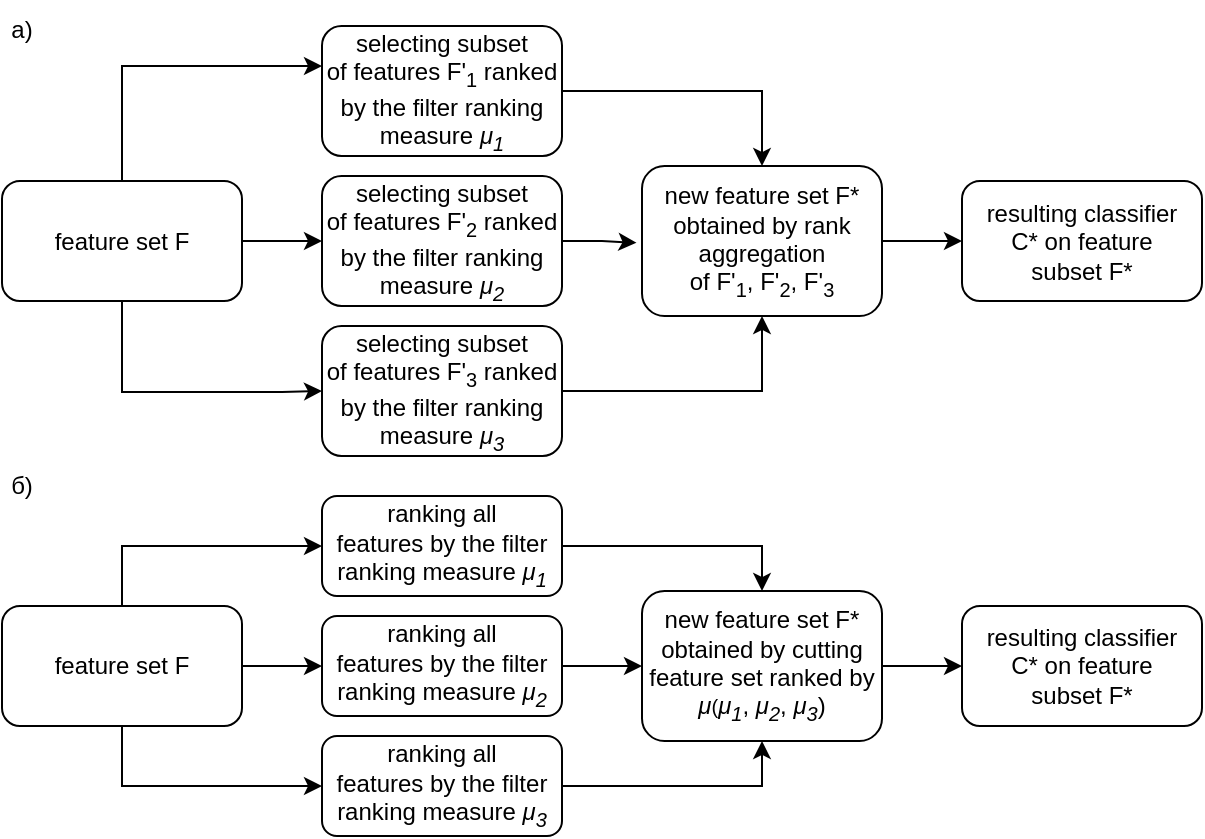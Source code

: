 <mxfile version="21.5.0" type="device">
  <diagram name="Страница 1" id="wWPH6qbnW_08s5D-j7iK">
    <mxGraphModel dx="1434" dy="741" grid="1" gridSize="10" guides="1" tooltips="1" connect="1" arrows="1" fold="1" page="1" pageScale="1" pageWidth="1100" pageHeight="850" math="0" shadow="0">
      <root>
        <mxCell id="0" />
        <mxCell id="1" parent="0" />
        <mxCell id="qgNCPe7IoeoOlpOa5Hy_-80" style="edgeStyle=orthogonalEdgeStyle;rounded=0;orthogonalLoop=1;jettySize=auto;html=1;" parent="1" edge="1">
          <mxGeometry relative="1" as="geometry">
            <mxPoint x="440" y="685" as="sourcePoint" />
          </mxGeometry>
        </mxCell>
        <mxCell id="qgNCPe7IoeoOlpOa5Hy_-82" style="edgeStyle=orthogonalEdgeStyle;rounded=0;orthogonalLoop=1;jettySize=auto;html=1;" parent="1" edge="1">
          <mxGeometry relative="1" as="geometry">
            <mxPoint x="440" y="745" as="sourcePoint" />
          </mxGeometry>
        </mxCell>
        <mxCell id="qgNCPe7IoeoOlpOa5Hy_-84" style="edgeStyle=orthogonalEdgeStyle;rounded=0;orthogonalLoop=1;jettySize=auto;html=1;entryX=0.5;entryY=1;entryDx=0;entryDy=0;" parent="1" edge="1">
          <mxGeometry relative="1" as="geometry">
            <mxPoint x="440" y="805" as="sourcePoint" />
          </mxGeometry>
        </mxCell>
        <mxCell id="qgNCPe7IoeoOlpOa5Hy_-118" style="edgeStyle=orthogonalEdgeStyle;rounded=0;orthogonalLoop=1;jettySize=auto;html=1;entryX=0.5;entryY=0;entryDx=0;entryDy=0;" parent="1" source="qgNCPe7IoeoOlpOa5Hy_-119" target="qgNCPe7IoeoOlpOa5Hy_-125" edge="1">
          <mxGeometry relative="1" as="geometry" />
        </mxCell>
        <mxCell id="qgNCPe7IoeoOlpOa5Hy_-119" value="selecting subset&lt;br&gt;of features F&#39;&lt;sub&gt;1&lt;/sub&gt;&amp;nbsp;ranked by the filter ranking measure&amp;nbsp;&lt;i&gt;μ&lt;sub&gt;1&lt;/sub&gt;&lt;/i&gt;" style="rounded=1;whiteSpace=wrap;html=1;" parent="1" vertex="1">
          <mxGeometry x="410" y="223" width="120" height="65" as="geometry" />
        </mxCell>
        <mxCell id="qgNCPe7IoeoOlpOa5Hy_-120" style="edgeStyle=orthogonalEdgeStyle;rounded=0;orthogonalLoop=1;jettySize=auto;html=1;" parent="1" source="qgNCPe7IoeoOlpOa5Hy_-123" target="qgNCPe7IoeoOlpOa5Hy_-119" edge="1">
          <mxGeometry relative="1" as="geometry">
            <Array as="points">
              <mxPoint x="310" y="243" />
            </Array>
          </mxGeometry>
        </mxCell>
        <mxCell id="qgNCPe7IoeoOlpOa5Hy_-121" style="edgeStyle=orthogonalEdgeStyle;rounded=0;orthogonalLoop=1;jettySize=auto;html=1;entryX=0;entryY=0.5;entryDx=0;entryDy=0;" parent="1" source="qgNCPe7IoeoOlpOa5Hy_-123" target="qgNCPe7IoeoOlpOa5Hy_-128" edge="1">
          <mxGeometry relative="1" as="geometry" />
        </mxCell>
        <mxCell id="qgNCPe7IoeoOlpOa5Hy_-122" style="edgeStyle=orthogonalEdgeStyle;rounded=0;orthogonalLoop=1;jettySize=auto;html=1;entryX=0;entryY=0.5;entryDx=0;entryDy=0;" parent="1" source="qgNCPe7IoeoOlpOa5Hy_-123" target="qgNCPe7IoeoOlpOa5Hy_-130" edge="1">
          <mxGeometry relative="1" as="geometry">
            <Array as="points">
              <mxPoint x="310" y="406" />
              <mxPoint x="390" y="406" />
            </Array>
          </mxGeometry>
        </mxCell>
        <mxCell id="qgNCPe7IoeoOlpOa5Hy_-123" value="feature set F" style="rounded=1;whiteSpace=wrap;html=1;" parent="1" vertex="1">
          <mxGeometry x="250" y="300.5" width="120" height="60" as="geometry" />
        </mxCell>
        <mxCell id="qgNCPe7IoeoOlpOa5Hy_-124" style="edgeStyle=orthogonalEdgeStyle;rounded=0;orthogonalLoop=1;jettySize=auto;html=1;" parent="1" source="qgNCPe7IoeoOlpOa5Hy_-125" target="qgNCPe7IoeoOlpOa5Hy_-126" edge="1">
          <mxGeometry relative="1" as="geometry" />
        </mxCell>
        <mxCell id="qgNCPe7IoeoOlpOa5Hy_-125" value="new feature set F* obtained by rank aggregation&lt;br&gt;of F&#39;&lt;sub&gt;1&lt;/sub&gt;, F&#39;&lt;sub&gt;2&lt;/sub&gt;, F&#39;&lt;sub&gt;3&lt;/sub&gt;" style="rounded=1;whiteSpace=wrap;html=1;" parent="1" vertex="1">
          <mxGeometry x="570" y="293" width="120" height="75" as="geometry" />
        </mxCell>
        <mxCell id="qgNCPe7IoeoOlpOa5Hy_-126" value="resulting classifier&lt;br&gt;C* on feature&lt;br&gt;subset F*" style="rounded=1;whiteSpace=wrap;html=1;" parent="1" vertex="1">
          <mxGeometry x="730" y="300.5" width="120" height="60" as="geometry" />
        </mxCell>
        <mxCell id="qgNCPe7IoeoOlpOa5Hy_-127" style="edgeStyle=orthogonalEdgeStyle;rounded=0;orthogonalLoop=1;jettySize=auto;html=1;entryX=-0.023;entryY=0.512;entryDx=0;entryDy=0;entryPerimeter=0;" parent="1" source="qgNCPe7IoeoOlpOa5Hy_-128" target="qgNCPe7IoeoOlpOa5Hy_-125" edge="1">
          <mxGeometry relative="1" as="geometry" />
        </mxCell>
        <mxCell id="qgNCPe7IoeoOlpOa5Hy_-128" value="selecting subset&lt;br&gt;of features F&#39;&lt;sub&gt;2&lt;/sub&gt;&amp;nbsp;ranked by the filter ranking measure&amp;nbsp;&lt;i&gt;μ&lt;sub&gt;2&lt;/sub&gt;&lt;/i&gt;" style="rounded=1;whiteSpace=wrap;html=1;" parent="1" vertex="1">
          <mxGeometry x="410" y="298" width="120" height="65" as="geometry" />
        </mxCell>
        <mxCell id="qgNCPe7IoeoOlpOa5Hy_-129" style="edgeStyle=orthogonalEdgeStyle;rounded=0;orthogonalLoop=1;jettySize=auto;html=1;entryX=0.5;entryY=1;entryDx=0;entryDy=0;" parent="1" source="qgNCPe7IoeoOlpOa5Hy_-130" target="qgNCPe7IoeoOlpOa5Hy_-125" edge="1">
          <mxGeometry relative="1" as="geometry" />
        </mxCell>
        <mxCell id="qgNCPe7IoeoOlpOa5Hy_-130" value="selecting subset&lt;br&gt;of features F&#39;&lt;sub&gt;3&lt;/sub&gt;&amp;nbsp;ranked by the filter ranking measure&amp;nbsp;&lt;i&gt;μ&lt;sub&gt;3&lt;/sub&gt;&lt;/i&gt;" style="rounded=1;whiteSpace=wrap;html=1;" parent="1" vertex="1">
          <mxGeometry x="410" y="373" width="120" height="65" as="geometry" />
        </mxCell>
        <mxCell id="qgNCPe7IoeoOlpOa5Hy_-131" style="edgeStyle=orthogonalEdgeStyle;rounded=0;orthogonalLoop=1;jettySize=auto;html=1;entryX=0.5;entryY=0;entryDx=0;entryDy=0;" parent="1" source="qgNCPe7IoeoOlpOa5Hy_-132" target="qgNCPe7IoeoOlpOa5Hy_-142" edge="1">
          <mxGeometry relative="1" as="geometry">
            <mxPoint x="570" y="483" as="targetPoint" />
          </mxGeometry>
        </mxCell>
        <mxCell id="qgNCPe7IoeoOlpOa5Hy_-132" value="ranking all&lt;br&gt;features by the filter ranking measure&amp;nbsp;&lt;i&gt;μ&lt;sub style=&quot;border-color: var(--border-color);&quot;&gt;1&lt;/sub&gt;&lt;/i&gt;" style="rounded=1;whiteSpace=wrap;html=1;" parent="1" vertex="1">
          <mxGeometry x="410" y="458" width="120" height="50" as="geometry" />
        </mxCell>
        <mxCell id="qgNCPe7IoeoOlpOa5Hy_-133" style="edgeStyle=orthogonalEdgeStyle;rounded=0;orthogonalLoop=1;jettySize=auto;html=1;entryX=0;entryY=0.5;entryDx=0;entryDy=0;" parent="1" source="qgNCPe7IoeoOlpOa5Hy_-134" target="qgNCPe7IoeoOlpOa5Hy_-142" edge="1">
          <mxGeometry relative="1" as="geometry">
            <mxPoint x="570" y="543" as="targetPoint" />
          </mxGeometry>
        </mxCell>
        <mxCell id="qgNCPe7IoeoOlpOa5Hy_-134" value="ranking all&lt;br&gt;features&amp;nbsp;by the filter ranking measure&amp;nbsp;&lt;i&gt;μ&lt;sub style=&quot;border-color: var(--border-color);&quot;&gt;2&lt;/sub&gt;&lt;/i&gt;" style="rounded=1;whiteSpace=wrap;html=1;" parent="1" vertex="1">
          <mxGeometry x="410" y="518" width="120" height="50" as="geometry" />
        </mxCell>
        <mxCell id="qgNCPe7IoeoOlpOa5Hy_-135" style="edgeStyle=orthogonalEdgeStyle;rounded=0;orthogonalLoop=1;jettySize=auto;html=1;entryX=0.5;entryY=1;entryDx=0;entryDy=0;" parent="1" source="qgNCPe7IoeoOlpOa5Hy_-136" target="qgNCPe7IoeoOlpOa5Hy_-142" edge="1">
          <mxGeometry relative="1" as="geometry">
            <mxPoint x="570" y="603" as="targetPoint" />
          </mxGeometry>
        </mxCell>
        <mxCell id="qgNCPe7IoeoOlpOa5Hy_-136" value="ranking all&lt;br&gt;features&amp;nbsp;by the filter ranking measure&amp;nbsp;&lt;i&gt;μ&lt;sub style=&quot;border-color: var(--border-color);&quot;&gt;3&lt;/sub&gt;&lt;/i&gt;" style="rounded=1;whiteSpace=wrap;html=1;" parent="1" vertex="1">
          <mxGeometry x="410" y="578" width="120" height="50" as="geometry" />
        </mxCell>
        <mxCell id="qgNCPe7IoeoOlpOa5Hy_-137" style="edgeStyle=orthogonalEdgeStyle;rounded=0;orthogonalLoop=1;jettySize=auto;html=1;" parent="1" source="qgNCPe7IoeoOlpOa5Hy_-140" target="qgNCPe7IoeoOlpOa5Hy_-132" edge="1">
          <mxGeometry relative="1" as="geometry">
            <Array as="points">
              <mxPoint x="310" y="483" />
            </Array>
          </mxGeometry>
        </mxCell>
        <mxCell id="qgNCPe7IoeoOlpOa5Hy_-138" style="edgeStyle=orthogonalEdgeStyle;rounded=0;orthogonalLoop=1;jettySize=auto;html=1;exitX=1;exitY=0.5;exitDx=0;exitDy=0;entryX=0;entryY=0.5;entryDx=0;entryDy=0;" parent="1" source="qgNCPe7IoeoOlpOa5Hy_-140" target="qgNCPe7IoeoOlpOa5Hy_-134" edge="1">
          <mxGeometry relative="1" as="geometry" />
        </mxCell>
        <mxCell id="qgNCPe7IoeoOlpOa5Hy_-139" style="edgeStyle=orthogonalEdgeStyle;rounded=0;orthogonalLoop=1;jettySize=auto;html=1;entryX=0;entryY=0.5;entryDx=0;entryDy=0;" parent="1" source="qgNCPe7IoeoOlpOa5Hy_-140" target="qgNCPe7IoeoOlpOa5Hy_-136" edge="1">
          <mxGeometry relative="1" as="geometry">
            <Array as="points">
              <mxPoint x="310" y="603" />
            </Array>
          </mxGeometry>
        </mxCell>
        <mxCell id="qgNCPe7IoeoOlpOa5Hy_-140" value="feature set F" style="rounded=1;whiteSpace=wrap;html=1;" parent="1" vertex="1">
          <mxGeometry x="250" y="513" width="120" height="60" as="geometry" />
        </mxCell>
        <mxCell id="qgNCPe7IoeoOlpOa5Hy_-141" style="edgeStyle=orthogonalEdgeStyle;rounded=0;orthogonalLoop=1;jettySize=auto;html=1;" parent="1" source="qgNCPe7IoeoOlpOa5Hy_-142" target="qgNCPe7IoeoOlpOa5Hy_-143" edge="1">
          <mxGeometry relative="1" as="geometry" />
        </mxCell>
        <mxCell id="qgNCPe7IoeoOlpOa5Hy_-142" value="new feature set F* obtained by cutting feature set ranked by &lt;i&gt;μ&lt;/i&gt;&lt;span style=&quot;font-size: 10px;&quot;&gt;(&lt;/span&gt;&lt;i&gt;μ&lt;/i&gt;&lt;span style=&quot;border-color: var(--border-color);&quot;&gt;&lt;sub style=&quot;font-style: italic;&quot;&gt;1&lt;/sub&gt;,&amp;nbsp;&lt;/span&gt;&lt;i&gt;μ&lt;/i&gt;&lt;span style=&quot;border-color: var(--border-color);&quot;&gt;&lt;sub style=&quot;font-style: italic;&quot;&gt;2&lt;/sub&gt;,&amp;nbsp;&lt;/span&gt;&lt;i&gt;μ&lt;/i&gt;&lt;sub style=&quot;font-style: italic;&quot;&gt;3&lt;/sub&gt;&lt;span style=&quot;border-color: var(--border-color);&quot;&gt;)&lt;/span&gt;" style="rounded=1;whiteSpace=wrap;html=1;" parent="1" vertex="1">
          <mxGeometry x="570" y="505.5" width="120" height="75" as="geometry" />
        </mxCell>
        <mxCell id="qgNCPe7IoeoOlpOa5Hy_-143" value="resulting classifier&lt;br&gt;C* on feature&lt;br&gt;subset F*" style="rounded=1;whiteSpace=wrap;html=1;" parent="1" vertex="1">
          <mxGeometry x="730" y="513" width="120" height="60" as="geometry" />
        </mxCell>
        <mxCell id="mPmtsIeHVJHMFfBTmdHy-1" value="а)" style="text;html=1;strokeColor=none;fillColor=none;align=center;verticalAlign=middle;whiteSpace=wrap;rounded=0;" vertex="1" parent="1">
          <mxGeometry x="250" y="210" width="20" height="30" as="geometry" />
        </mxCell>
        <mxCell id="mPmtsIeHVJHMFfBTmdHy-2" value="б)" style="text;html=1;strokeColor=none;fillColor=none;align=center;verticalAlign=middle;whiteSpace=wrap;rounded=0;" vertex="1" parent="1">
          <mxGeometry x="250" y="438" width="20" height="30" as="geometry" />
        </mxCell>
      </root>
    </mxGraphModel>
  </diagram>
</mxfile>
